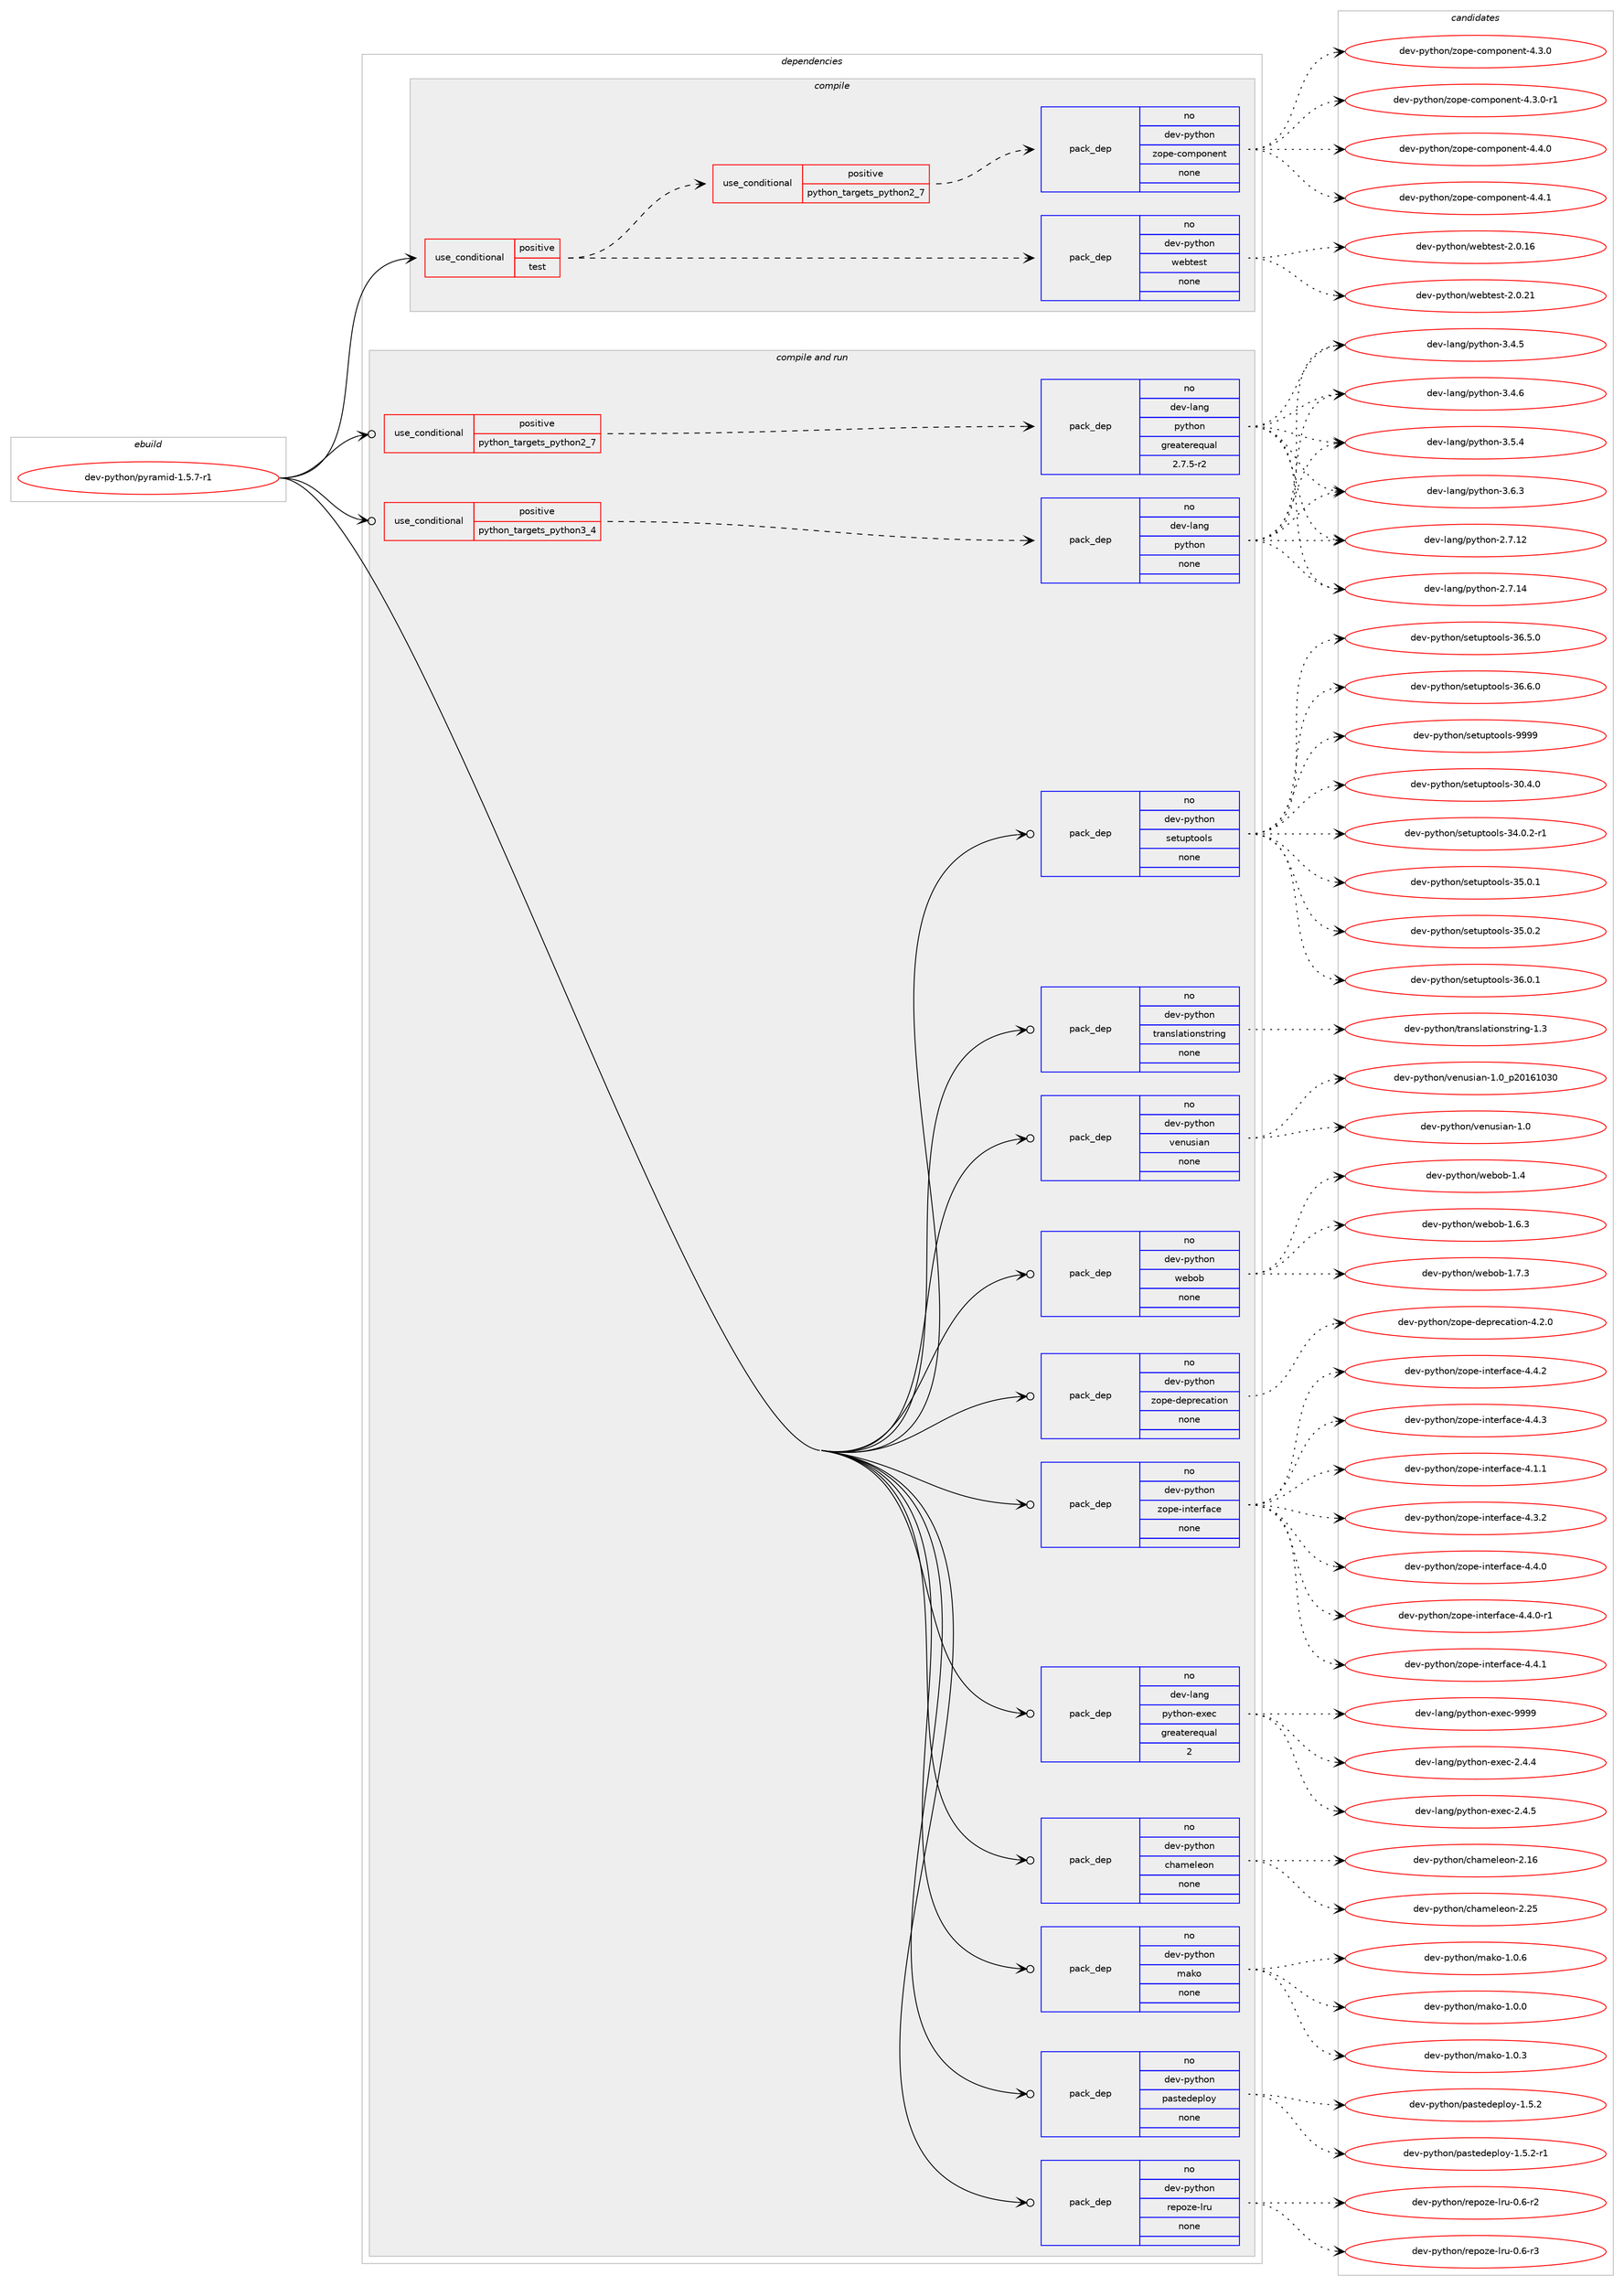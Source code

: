 digraph prolog {

# *************
# Graph options
# *************

newrank=true;
concentrate=true;
compound=true;
graph [rankdir=LR,fontname=Helvetica,fontsize=10,ranksep=1.5];#, ranksep=2.5, nodesep=0.2];
edge  [arrowhead=vee];
node  [fontname=Helvetica,fontsize=10];

# **********
# The ebuild
# **********

subgraph cluster_leftcol {
color=gray;
rank=same;
label=<<i>ebuild</i>>;
id [label="dev-python/pyramid-1.5.7-r1", color=red, width=4, href="../dev-python/pyramid-1.5.7-r1.svg"];
}

# ****************
# The dependencies
# ****************

subgraph cluster_midcol {
color=gray;
label=<<i>dependencies</i>>;
subgraph cluster_compile {
fillcolor="#eeeeee";
style=filled;
label=<<i>compile</i>>;
subgraph cond39173 {
dependency178683 [label=<<TABLE BORDER="0" CELLBORDER="1" CELLSPACING="0" CELLPADDING="4"><TR><TD ROWSPAN="3" CELLPADDING="10">use_conditional</TD></TR><TR><TD>positive</TD></TR><TR><TD>test</TD></TR></TABLE>>, shape=none, color=red];
subgraph pack135579 {
dependency178684 [label=<<TABLE BORDER="0" CELLBORDER="1" CELLSPACING="0" CELLPADDING="4" WIDTH="220"><TR><TD ROWSPAN="6" CELLPADDING="30">pack_dep</TD></TR><TR><TD WIDTH="110">no</TD></TR><TR><TD>dev-python</TD></TR><TR><TD>webtest</TD></TR><TR><TD>none</TD></TR><TR><TD></TD></TR></TABLE>>, shape=none, color=blue];
}
dependency178683:e -> dependency178684:w [weight=20,style="dashed",arrowhead="vee"];
subgraph cond39174 {
dependency178685 [label=<<TABLE BORDER="0" CELLBORDER="1" CELLSPACING="0" CELLPADDING="4"><TR><TD ROWSPAN="3" CELLPADDING="10">use_conditional</TD></TR><TR><TD>positive</TD></TR><TR><TD>python_targets_python2_7</TD></TR></TABLE>>, shape=none, color=red];
subgraph pack135580 {
dependency178686 [label=<<TABLE BORDER="0" CELLBORDER="1" CELLSPACING="0" CELLPADDING="4" WIDTH="220"><TR><TD ROWSPAN="6" CELLPADDING="30">pack_dep</TD></TR><TR><TD WIDTH="110">no</TD></TR><TR><TD>dev-python</TD></TR><TR><TD>zope-component</TD></TR><TR><TD>none</TD></TR><TR><TD></TD></TR></TABLE>>, shape=none, color=blue];
}
dependency178685:e -> dependency178686:w [weight=20,style="dashed",arrowhead="vee"];
}
dependency178683:e -> dependency178685:w [weight=20,style="dashed",arrowhead="vee"];
}
id:e -> dependency178683:w [weight=20,style="solid",arrowhead="vee"];
}
subgraph cluster_compileandrun {
fillcolor="#eeeeee";
style=filled;
label=<<i>compile and run</i>>;
subgraph cond39175 {
dependency178687 [label=<<TABLE BORDER="0" CELLBORDER="1" CELLSPACING="0" CELLPADDING="4"><TR><TD ROWSPAN="3" CELLPADDING="10">use_conditional</TD></TR><TR><TD>positive</TD></TR><TR><TD>python_targets_python2_7</TD></TR></TABLE>>, shape=none, color=red];
subgraph pack135581 {
dependency178688 [label=<<TABLE BORDER="0" CELLBORDER="1" CELLSPACING="0" CELLPADDING="4" WIDTH="220"><TR><TD ROWSPAN="6" CELLPADDING="30">pack_dep</TD></TR><TR><TD WIDTH="110">no</TD></TR><TR><TD>dev-lang</TD></TR><TR><TD>python</TD></TR><TR><TD>greaterequal</TD></TR><TR><TD>2.7.5-r2</TD></TR></TABLE>>, shape=none, color=blue];
}
dependency178687:e -> dependency178688:w [weight=20,style="dashed",arrowhead="vee"];
}
id:e -> dependency178687:w [weight=20,style="solid",arrowhead="odotvee"];
subgraph cond39176 {
dependency178689 [label=<<TABLE BORDER="0" CELLBORDER="1" CELLSPACING="0" CELLPADDING="4"><TR><TD ROWSPAN="3" CELLPADDING="10">use_conditional</TD></TR><TR><TD>positive</TD></TR><TR><TD>python_targets_python3_4</TD></TR></TABLE>>, shape=none, color=red];
subgraph pack135582 {
dependency178690 [label=<<TABLE BORDER="0" CELLBORDER="1" CELLSPACING="0" CELLPADDING="4" WIDTH="220"><TR><TD ROWSPAN="6" CELLPADDING="30">pack_dep</TD></TR><TR><TD WIDTH="110">no</TD></TR><TR><TD>dev-lang</TD></TR><TR><TD>python</TD></TR><TR><TD>none</TD></TR><TR><TD></TD></TR></TABLE>>, shape=none, color=blue];
}
dependency178689:e -> dependency178690:w [weight=20,style="dashed",arrowhead="vee"];
}
id:e -> dependency178689:w [weight=20,style="solid",arrowhead="odotvee"];
subgraph pack135583 {
dependency178691 [label=<<TABLE BORDER="0" CELLBORDER="1" CELLSPACING="0" CELLPADDING="4" WIDTH="220"><TR><TD ROWSPAN="6" CELLPADDING="30">pack_dep</TD></TR><TR><TD WIDTH="110">no</TD></TR><TR><TD>dev-lang</TD></TR><TR><TD>python-exec</TD></TR><TR><TD>greaterequal</TD></TR><TR><TD>2</TD></TR></TABLE>>, shape=none, color=blue];
}
id:e -> dependency178691:w [weight=20,style="solid",arrowhead="odotvee"];
subgraph pack135584 {
dependency178692 [label=<<TABLE BORDER="0" CELLBORDER="1" CELLSPACING="0" CELLPADDING="4" WIDTH="220"><TR><TD ROWSPAN="6" CELLPADDING="30">pack_dep</TD></TR><TR><TD WIDTH="110">no</TD></TR><TR><TD>dev-python</TD></TR><TR><TD>chameleon</TD></TR><TR><TD>none</TD></TR><TR><TD></TD></TR></TABLE>>, shape=none, color=blue];
}
id:e -> dependency178692:w [weight=20,style="solid",arrowhead="odotvee"];
subgraph pack135585 {
dependency178693 [label=<<TABLE BORDER="0" CELLBORDER="1" CELLSPACING="0" CELLPADDING="4" WIDTH="220"><TR><TD ROWSPAN="6" CELLPADDING="30">pack_dep</TD></TR><TR><TD WIDTH="110">no</TD></TR><TR><TD>dev-python</TD></TR><TR><TD>mako</TD></TR><TR><TD>none</TD></TR><TR><TD></TD></TR></TABLE>>, shape=none, color=blue];
}
id:e -> dependency178693:w [weight=20,style="solid",arrowhead="odotvee"];
subgraph pack135586 {
dependency178694 [label=<<TABLE BORDER="0" CELLBORDER="1" CELLSPACING="0" CELLPADDING="4" WIDTH="220"><TR><TD ROWSPAN="6" CELLPADDING="30">pack_dep</TD></TR><TR><TD WIDTH="110">no</TD></TR><TR><TD>dev-python</TD></TR><TR><TD>pastedeploy</TD></TR><TR><TD>none</TD></TR><TR><TD></TD></TR></TABLE>>, shape=none, color=blue];
}
id:e -> dependency178694:w [weight=20,style="solid",arrowhead="odotvee"];
subgraph pack135587 {
dependency178695 [label=<<TABLE BORDER="0" CELLBORDER="1" CELLSPACING="0" CELLPADDING="4" WIDTH="220"><TR><TD ROWSPAN="6" CELLPADDING="30">pack_dep</TD></TR><TR><TD WIDTH="110">no</TD></TR><TR><TD>dev-python</TD></TR><TR><TD>repoze-lru</TD></TR><TR><TD>none</TD></TR><TR><TD></TD></TR></TABLE>>, shape=none, color=blue];
}
id:e -> dependency178695:w [weight=20,style="solid",arrowhead="odotvee"];
subgraph pack135588 {
dependency178696 [label=<<TABLE BORDER="0" CELLBORDER="1" CELLSPACING="0" CELLPADDING="4" WIDTH="220"><TR><TD ROWSPAN="6" CELLPADDING="30">pack_dep</TD></TR><TR><TD WIDTH="110">no</TD></TR><TR><TD>dev-python</TD></TR><TR><TD>setuptools</TD></TR><TR><TD>none</TD></TR><TR><TD></TD></TR></TABLE>>, shape=none, color=blue];
}
id:e -> dependency178696:w [weight=20,style="solid",arrowhead="odotvee"];
subgraph pack135589 {
dependency178697 [label=<<TABLE BORDER="0" CELLBORDER="1" CELLSPACING="0" CELLPADDING="4" WIDTH="220"><TR><TD ROWSPAN="6" CELLPADDING="30">pack_dep</TD></TR><TR><TD WIDTH="110">no</TD></TR><TR><TD>dev-python</TD></TR><TR><TD>translationstring</TD></TR><TR><TD>none</TD></TR><TR><TD></TD></TR></TABLE>>, shape=none, color=blue];
}
id:e -> dependency178697:w [weight=20,style="solid",arrowhead="odotvee"];
subgraph pack135590 {
dependency178698 [label=<<TABLE BORDER="0" CELLBORDER="1" CELLSPACING="0" CELLPADDING="4" WIDTH="220"><TR><TD ROWSPAN="6" CELLPADDING="30">pack_dep</TD></TR><TR><TD WIDTH="110">no</TD></TR><TR><TD>dev-python</TD></TR><TR><TD>venusian</TD></TR><TR><TD>none</TD></TR><TR><TD></TD></TR></TABLE>>, shape=none, color=blue];
}
id:e -> dependency178698:w [weight=20,style="solid",arrowhead="odotvee"];
subgraph pack135591 {
dependency178699 [label=<<TABLE BORDER="0" CELLBORDER="1" CELLSPACING="0" CELLPADDING="4" WIDTH="220"><TR><TD ROWSPAN="6" CELLPADDING="30">pack_dep</TD></TR><TR><TD WIDTH="110">no</TD></TR><TR><TD>dev-python</TD></TR><TR><TD>webob</TD></TR><TR><TD>none</TD></TR><TR><TD></TD></TR></TABLE>>, shape=none, color=blue];
}
id:e -> dependency178699:w [weight=20,style="solid",arrowhead="odotvee"];
subgraph pack135592 {
dependency178700 [label=<<TABLE BORDER="0" CELLBORDER="1" CELLSPACING="0" CELLPADDING="4" WIDTH="220"><TR><TD ROWSPAN="6" CELLPADDING="30">pack_dep</TD></TR><TR><TD WIDTH="110">no</TD></TR><TR><TD>dev-python</TD></TR><TR><TD>zope-deprecation</TD></TR><TR><TD>none</TD></TR><TR><TD></TD></TR></TABLE>>, shape=none, color=blue];
}
id:e -> dependency178700:w [weight=20,style="solid",arrowhead="odotvee"];
subgraph pack135593 {
dependency178701 [label=<<TABLE BORDER="0" CELLBORDER="1" CELLSPACING="0" CELLPADDING="4" WIDTH="220"><TR><TD ROWSPAN="6" CELLPADDING="30">pack_dep</TD></TR><TR><TD WIDTH="110">no</TD></TR><TR><TD>dev-python</TD></TR><TR><TD>zope-interface</TD></TR><TR><TD>none</TD></TR><TR><TD></TD></TR></TABLE>>, shape=none, color=blue];
}
id:e -> dependency178701:w [weight=20,style="solid",arrowhead="odotvee"];
}
subgraph cluster_run {
fillcolor="#eeeeee";
style=filled;
label=<<i>run</i>>;
}
}

# **************
# The candidates
# **************

subgraph cluster_choices {
rank=same;
color=gray;
label=<<i>candidates</i>>;

subgraph choice135579 {
color=black;
nodesep=1;
choice10010111845112121116104111110471191019811610111511645504648464954 [label="dev-python/webtest-2.0.16", color=red, width=4,href="../dev-python/webtest-2.0.16.svg"];
choice10010111845112121116104111110471191019811610111511645504648465049 [label="dev-python/webtest-2.0.21", color=red, width=4,href="../dev-python/webtest-2.0.21.svg"];
dependency178684:e -> choice10010111845112121116104111110471191019811610111511645504648464954:w [style=dotted,weight="100"];
dependency178684:e -> choice10010111845112121116104111110471191019811610111511645504648465049:w [style=dotted,weight="100"];
}
subgraph choice135580 {
color=black;
nodesep=1;
choice10010111845112121116104111110471221111121014599111109112111110101110116455246514648 [label="dev-python/zope-component-4.3.0", color=red, width=4,href="../dev-python/zope-component-4.3.0.svg"];
choice100101118451121211161041111104712211111210145991111091121111101011101164552465146484511449 [label="dev-python/zope-component-4.3.0-r1", color=red, width=4,href="../dev-python/zope-component-4.3.0-r1.svg"];
choice10010111845112121116104111110471221111121014599111109112111110101110116455246524648 [label="dev-python/zope-component-4.4.0", color=red, width=4,href="../dev-python/zope-component-4.4.0.svg"];
choice10010111845112121116104111110471221111121014599111109112111110101110116455246524649 [label="dev-python/zope-component-4.4.1", color=red, width=4,href="../dev-python/zope-component-4.4.1.svg"];
dependency178686:e -> choice10010111845112121116104111110471221111121014599111109112111110101110116455246514648:w [style=dotted,weight="100"];
dependency178686:e -> choice100101118451121211161041111104712211111210145991111091121111101011101164552465146484511449:w [style=dotted,weight="100"];
dependency178686:e -> choice10010111845112121116104111110471221111121014599111109112111110101110116455246524648:w [style=dotted,weight="100"];
dependency178686:e -> choice10010111845112121116104111110471221111121014599111109112111110101110116455246524649:w [style=dotted,weight="100"];
}
subgraph choice135581 {
color=black;
nodesep=1;
choice10010111845108971101034711212111610411111045504655464950 [label="dev-lang/python-2.7.12", color=red, width=4,href="../dev-lang/python-2.7.12.svg"];
choice10010111845108971101034711212111610411111045504655464952 [label="dev-lang/python-2.7.14", color=red, width=4,href="../dev-lang/python-2.7.14.svg"];
choice100101118451089711010347112121116104111110455146524653 [label="dev-lang/python-3.4.5", color=red, width=4,href="../dev-lang/python-3.4.5.svg"];
choice100101118451089711010347112121116104111110455146524654 [label="dev-lang/python-3.4.6", color=red, width=4,href="../dev-lang/python-3.4.6.svg"];
choice100101118451089711010347112121116104111110455146534652 [label="dev-lang/python-3.5.4", color=red, width=4,href="../dev-lang/python-3.5.4.svg"];
choice100101118451089711010347112121116104111110455146544651 [label="dev-lang/python-3.6.3", color=red, width=4,href="../dev-lang/python-3.6.3.svg"];
dependency178688:e -> choice10010111845108971101034711212111610411111045504655464950:w [style=dotted,weight="100"];
dependency178688:e -> choice10010111845108971101034711212111610411111045504655464952:w [style=dotted,weight="100"];
dependency178688:e -> choice100101118451089711010347112121116104111110455146524653:w [style=dotted,weight="100"];
dependency178688:e -> choice100101118451089711010347112121116104111110455146524654:w [style=dotted,weight="100"];
dependency178688:e -> choice100101118451089711010347112121116104111110455146534652:w [style=dotted,weight="100"];
dependency178688:e -> choice100101118451089711010347112121116104111110455146544651:w [style=dotted,weight="100"];
}
subgraph choice135582 {
color=black;
nodesep=1;
choice10010111845108971101034711212111610411111045504655464950 [label="dev-lang/python-2.7.12", color=red, width=4,href="../dev-lang/python-2.7.12.svg"];
choice10010111845108971101034711212111610411111045504655464952 [label="dev-lang/python-2.7.14", color=red, width=4,href="../dev-lang/python-2.7.14.svg"];
choice100101118451089711010347112121116104111110455146524653 [label="dev-lang/python-3.4.5", color=red, width=4,href="../dev-lang/python-3.4.5.svg"];
choice100101118451089711010347112121116104111110455146524654 [label="dev-lang/python-3.4.6", color=red, width=4,href="../dev-lang/python-3.4.6.svg"];
choice100101118451089711010347112121116104111110455146534652 [label="dev-lang/python-3.5.4", color=red, width=4,href="../dev-lang/python-3.5.4.svg"];
choice100101118451089711010347112121116104111110455146544651 [label="dev-lang/python-3.6.3", color=red, width=4,href="../dev-lang/python-3.6.3.svg"];
dependency178690:e -> choice10010111845108971101034711212111610411111045504655464950:w [style=dotted,weight="100"];
dependency178690:e -> choice10010111845108971101034711212111610411111045504655464952:w [style=dotted,weight="100"];
dependency178690:e -> choice100101118451089711010347112121116104111110455146524653:w [style=dotted,weight="100"];
dependency178690:e -> choice100101118451089711010347112121116104111110455146524654:w [style=dotted,weight="100"];
dependency178690:e -> choice100101118451089711010347112121116104111110455146534652:w [style=dotted,weight="100"];
dependency178690:e -> choice100101118451089711010347112121116104111110455146544651:w [style=dotted,weight="100"];
}
subgraph choice135583 {
color=black;
nodesep=1;
choice1001011184510897110103471121211161041111104510112010199455046524652 [label="dev-lang/python-exec-2.4.4", color=red, width=4,href="../dev-lang/python-exec-2.4.4.svg"];
choice1001011184510897110103471121211161041111104510112010199455046524653 [label="dev-lang/python-exec-2.4.5", color=red, width=4,href="../dev-lang/python-exec-2.4.5.svg"];
choice10010111845108971101034711212111610411111045101120101994557575757 [label="dev-lang/python-exec-9999", color=red, width=4,href="../dev-lang/python-exec-9999.svg"];
dependency178691:e -> choice1001011184510897110103471121211161041111104510112010199455046524652:w [style=dotted,weight="100"];
dependency178691:e -> choice1001011184510897110103471121211161041111104510112010199455046524653:w [style=dotted,weight="100"];
dependency178691:e -> choice10010111845108971101034711212111610411111045101120101994557575757:w [style=dotted,weight="100"];
}
subgraph choice135584 {
color=black;
nodesep=1;
choice100101118451121211161041111104799104971091011081011111104550464954 [label="dev-python/chameleon-2.16", color=red, width=4,href="../dev-python/chameleon-2.16.svg"];
choice100101118451121211161041111104799104971091011081011111104550465053 [label="dev-python/chameleon-2.25", color=red, width=4,href="../dev-python/chameleon-2.25.svg"];
dependency178692:e -> choice100101118451121211161041111104799104971091011081011111104550464954:w [style=dotted,weight="100"];
dependency178692:e -> choice100101118451121211161041111104799104971091011081011111104550465053:w [style=dotted,weight="100"];
}
subgraph choice135585 {
color=black;
nodesep=1;
choice100101118451121211161041111104710997107111454946484648 [label="dev-python/mako-1.0.0", color=red, width=4,href="../dev-python/mako-1.0.0.svg"];
choice100101118451121211161041111104710997107111454946484651 [label="dev-python/mako-1.0.3", color=red, width=4,href="../dev-python/mako-1.0.3.svg"];
choice100101118451121211161041111104710997107111454946484654 [label="dev-python/mako-1.0.6", color=red, width=4,href="../dev-python/mako-1.0.6.svg"];
dependency178693:e -> choice100101118451121211161041111104710997107111454946484648:w [style=dotted,weight="100"];
dependency178693:e -> choice100101118451121211161041111104710997107111454946484651:w [style=dotted,weight="100"];
dependency178693:e -> choice100101118451121211161041111104710997107111454946484654:w [style=dotted,weight="100"];
}
subgraph choice135586 {
color=black;
nodesep=1;
choice100101118451121211161041111104711297115116101100101112108111121454946534650 [label="dev-python/pastedeploy-1.5.2", color=red, width=4,href="../dev-python/pastedeploy-1.5.2.svg"];
choice1001011184511212111610411111047112971151161011001011121081111214549465346504511449 [label="dev-python/pastedeploy-1.5.2-r1", color=red, width=4,href="../dev-python/pastedeploy-1.5.2-r1.svg"];
dependency178694:e -> choice100101118451121211161041111104711297115116101100101112108111121454946534650:w [style=dotted,weight="100"];
dependency178694:e -> choice1001011184511212111610411111047112971151161011001011121081111214549465346504511449:w [style=dotted,weight="100"];
}
subgraph choice135587 {
color=black;
nodesep=1;
choice100101118451121211161041111104711410111211112210145108114117454846544511450 [label="dev-python/repoze-lru-0.6-r2", color=red, width=4,href="../dev-python/repoze-lru-0.6-r2.svg"];
choice100101118451121211161041111104711410111211112210145108114117454846544511451 [label="dev-python/repoze-lru-0.6-r3", color=red, width=4,href="../dev-python/repoze-lru-0.6-r3.svg"];
dependency178695:e -> choice100101118451121211161041111104711410111211112210145108114117454846544511450:w [style=dotted,weight="100"];
dependency178695:e -> choice100101118451121211161041111104711410111211112210145108114117454846544511451:w [style=dotted,weight="100"];
}
subgraph choice135588 {
color=black;
nodesep=1;
choice100101118451121211161041111104711510111611711211611111110811545514846524648 [label="dev-python/setuptools-30.4.0", color=red, width=4,href="../dev-python/setuptools-30.4.0.svg"];
choice1001011184511212111610411111047115101116117112116111111108115455152464846504511449 [label="dev-python/setuptools-34.0.2-r1", color=red, width=4,href="../dev-python/setuptools-34.0.2-r1.svg"];
choice100101118451121211161041111104711510111611711211611111110811545515346484649 [label="dev-python/setuptools-35.0.1", color=red, width=4,href="../dev-python/setuptools-35.0.1.svg"];
choice100101118451121211161041111104711510111611711211611111110811545515346484650 [label="dev-python/setuptools-35.0.2", color=red, width=4,href="../dev-python/setuptools-35.0.2.svg"];
choice100101118451121211161041111104711510111611711211611111110811545515446484649 [label="dev-python/setuptools-36.0.1", color=red, width=4,href="../dev-python/setuptools-36.0.1.svg"];
choice100101118451121211161041111104711510111611711211611111110811545515446534648 [label="dev-python/setuptools-36.5.0", color=red, width=4,href="../dev-python/setuptools-36.5.0.svg"];
choice100101118451121211161041111104711510111611711211611111110811545515446544648 [label="dev-python/setuptools-36.6.0", color=red, width=4,href="../dev-python/setuptools-36.6.0.svg"];
choice10010111845112121116104111110471151011161171121161111111081154557575757 [label="dev-python/setuptools-9999", color=red, width=4,href="../dev-python/setuptools-9999.svg"];
dependency178696:e -> choice100101118451121211161041111104711510111611711211611111110811545514846524648:w [style=dotted,weight="100"];
dependency178696:e -> choice1001011184511212111610411111047115101116117112116111111108115455152464846504511449:w [style=dotted,weight="100"];
dependency178696:e -> choice100101118451121211161041111104711510111611711211611111110811545515346484649:w [style=dotted,weight="100"];
dependency178696:e -> choice100101118451121211161041111104711510111611711211611111110811545515346484650:w [style=dotted,weight="100"];
dependency178696:e -> choice100101118451121211161041111104711510111611711211611111110811545515446484649:w [style=dotted,weight="100"];
dependency178696:e -> choice100101118451121211161041111104711510111611711211611111110811545515446534648:w [style=dotted,weight="100"];
dependency178696:e -> choice100101118451121211161041111104711510111611711211611111110811545515446544648:w [style=dotted,weight="100"];
dependency178696:e -> choice10010111845112121116104111110471151011161171121161111111081154557575757:w [style=dotted,weight="100"];
}
subgraph choice135589 {
color=black;
nodesep=1;
choice1001011184511212111610411111047116114971101151089711610511111011511611410511010345494651 [label="dev-python/translationstring-1.3", color=red, width=4,href="../dev-python/translationstring-1.3.svg"];
dependency178697:e -> choice1001011184511212111610411111047116114971101151089711610511111011511611410511010345494651:w [style=dotted,weight="100"];
}
subgraph choice135590 {
color=black;
nodesep=1;
choice10010111845112121116104111110471181011101171151059711045494648 [label="dev-python/venusian-1.0", color=red, width=4,href="../dev-python/venusian-1.0.svg"];
choice10010111845112121116104111110471181011101171151059711045494648951125048495449485148 [label="dev-python/venusian-1.0_p20161030", color=red, width=4,href="../dev-python/venusian-1.0_p20161030.svg"];
dependency178698:e -> choice10010111845112121116104111110471181011101171151059711045494648:w [style=dotted,weight="100"];
dependency178698:e -> choice10010111845112121116104111110471181011101171151059711045494648951125048495449485148:w [style=dotted,weight="100"];
}
subgraph choice135591 {
color=black;
nodesep=1;
choice1001011184511212111610411111047119101981119845494652 [label="dev-python/webob-1.4", color=red, width=4,href="../dev-python/webob-1.4.svg"];
choice10010111845112121116104111110471191019811198454946544651 [label="dev-python/webob-1.6.3", color=red, width=4,href="../dev-python/webob-1.6.3.svg"];
choice10010111845112121116104111110471191019811198454946554651 [label="dev-python/webob-1.7.3", color=red, width=4,href="../dev-python/webob-1.7.3.svg"];
dependency178699:e -> choice1001011184511212111610411111047119101981119845494652:w [style=dotted,weight="100"];
dependency178699:e -> choice10010111845112121116104111110471191019811198454946544651:w [style=dotted,weight="100"];
dependency178699:e -> choice10010111845112121116104111110471191019811198454946554651:w [style=dotted,weight="100"];
}
subgraph choice135592 {
color=black;
nodesep=1;
choice1001011184511212111610411111047122111112101451001011121141019997116105111110455246504648 [label="dev-python/zope-deprecation-4.2.0", color=red, width=4,href="../dev-python/zope-deprecation-4.2.0.svg"];
dependency178700:e -> choice1001011184511212111610411111047122111112101451001011121141019997116105111110455246504648:w [style=dotted,weight="100"];
}
subgraph choice135593 {
color=black;
nodesep=1;
choice1001011184511212111610411111047122111112101451051101161011141029799101455246494649 [label="dev-python/zope-interface-4.1.1", color=red, width=4,href="../dev-python/zope-interface-4.1.1.svg"];
choice1001011184511212111610411111047122111112101451051101161011141029799101455246514650 [label="dev-python/zope-interface-4.3.2", color=red, width=4,href="../dev-python/zope-interface-4.3.2.svg"];
choice1001011184511212111610411111047122111112101451051101161011141029799101455246524648 [label="dev-python/zope-interface-4.4.0", color=red, width=4,href="../dev-python/zope-interface-4.4.0.svg"];
choice10010111845112121116104111110471221111121014510511011610111410297991014552465246484511449 [label="dev-python/zope-interface-4.4.0-r1", color=red, width=4,href="../dev-python/zope-interface-4.4.0-r1.svg"];
choice1001011184511212111610411111047122111112101451051101161011141029799101455246524649 [label="dev-python/zope-interface-4.4.1", color=red, width=4,href="../dev-python/zope-interface-4.4.1.svg"];
choice1001011184511212111610411111047122111112101451051101161011141029799101455246524650 [label="dev-python/zope-interface-4.4.2", color=red, width=4,href="../dev-python/zope-interface-4.4.2.svg"];
choice1001011184511212111610411111047122111112101451051101161011141029799101455246524651 [label="dev-python/zope-interface-4.4.3", color=red, width=4,href="../dev-python/zope-interface-4.4.3.svg"];
dependency178701:e -> choice1001011184511212111610411111047122111112101451051101161011141029799101455246494649:w [style=dotted,weight="100"];
dependency178701:e -> choice1001011184511212111610411111047122111112101451051101161011141029799101455246514650:w [style=dotted,weight="100"];
dependency178701:e -> choice1001011184511212111610411111047122111112101451051101161011141029799101455246524648:w [style=dotted,weight="100"];
dependency178701:e -> choice10010111845112121116104111110471221111121014510511011610111410297991014552465246484511449:w [style=dotted,weight="100"];
dependency178701:e -> choice1001011184511212111610411111047122111112101451051101161011141029799101455246524649:w [style=dotted,weight="100"];
dependency178701:e -> choice1001011184511212111610411111047122111112101451051101161011141029799101455246524650:w [style=dotted,weight="100"];
dependency178701:e -> choice1001011184511212111610411111047122111112101451051101161011141029799101455246524651:w [style=dotted,weight="100"];
}
}

}
